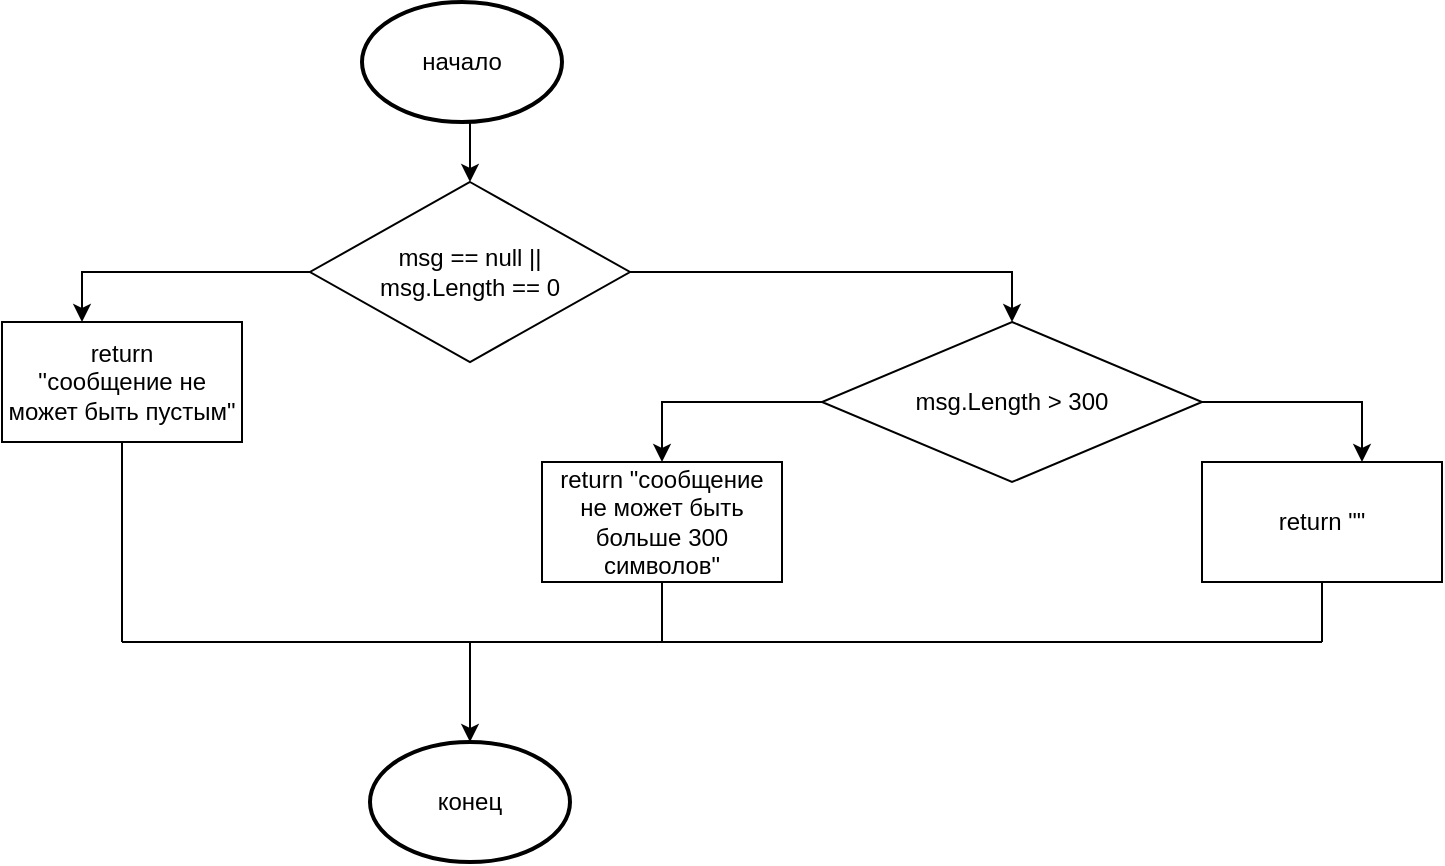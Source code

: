 <mxfile version="20.2.0" type="device"><diagram id="lT4NN_mL9zm0G8yCPX5j" name="Страница 1"><mxGraphModel dx="1038" dy="467" grid="1" gridSize="10" guides="1" tooltips="1" connect="1" arrows="1" fold="1" page="1" pageScale="1" pageWidth="827" pageHeight="1169" math="0" shadow="0"><root><mxCell id="0"/><mxCell id="1" parent="0"/><mxCell id="gG4u9_qkSPAtS5UvykXc-6" value="" style="edgeStyle=orthogonalEdgeStyle;rounded=0;orthogonalLoop=1;jettySize=auto;html=1;" edge="1" parent="1" source="gG4u9_qkSPAtS5UvykXc-1" target="gG4u9_qkSPAtS5UvykXc-2"><mxGeometry relative="1" as="geometry"><Array as="points"><mxPoint x="334" y="150"/><mxPoint x="334" y="150"/></Array></mxGeometry></mxCell><mxCell id="gG4u9_qkSPAtS5UvykXc-1" value="начало" style="strokeWidth=2;html=1;shape=mxgraph.flowchart.start_1;whiteSpace=wrap;" vertex="1" parent="1"><mxGeometry x="280" y="80" width="100" height="60" as="geometry"/></mxCell><mxCell id="gG4u9_qkSPAtS5UvykXc-8" value="" style="edgeStyle=orthogonalEdgeStyle;rounded=0;orthogonalLoop=1;jettySize=auto;html=1;" edge="1" parent="1" source="gG4u9_qkSPAtS5UvykXc-2" target="gG4u9_qkSPAtS5UvykXc-7"><mxGeometry relative="1" as="geometry"><Array as="points"><mxPoint x="140" y="215"/></Array></mxGeometry></mxCell><mxCell id="gG4u9_qkSPAtS5UvykXc-10" value="" style="edgeStyle=orthogonalEdgeStyle;rounded=0;orthogonalLoop=1;jettySize=auto;html=1;" edge="1" parent="1" source="gG4u9_qkSPAtS5UvykXc-2" target="gG4u9_qkSPAtS5UvykXc-9"><mxGeometry relative="1" as="geometry"><Array as="points"><mxPoint x="605" y="215"/></Array></mxGeometry></mxCell><mxCell id="gG4u9_qkSPAtS5UvykXc-2" value="&lt;div&gt;msg == null ||&lt;/div&gt;&lt;div&gt;msg.Length == 0&lt;br&gt;&lt;/div&gt;" style="rhombus;whiteSpace=wrap;html=1;" vertex="1" parent="1"><mxGeometry x="254" y="170" width="160" height="90" as="geometry"/></mxCell><mxCell id="gG4u9_qkSPAtS5UvykXc-7" value="&lt;div&gt;return &lt;br&gt;&lt;/div&gt;&lt;div&gt;''сообщение не может быть пустым&quot;&lt;br&gt;&lt;/div&gt;" style="whiteSpace=wrap;html=1;" vertex="1" parent="1"><mxGeometry x="100" y="240" width="120" height="60" as="geometry"/></mxCell><mxCell id="gG4u9_qkSPAtS5UvykXc-13" value="" style="edgeStyle=orthogonalEdgeStyle;rounded=0;orthogonalLoop=1;jettySize=auto;html=1;" edge="1" parent="1" source="gG4u9_qkSPAtS5UvykXc-9" target="gG4u9_qkSPAtS5UvykXc-12"><mxGeometry relative="1" as="geometry"><Array as="points"><mxPoint x="430" y="280"/></Array></mxGeometry></mxCell><mxCell id="gG4u9_qkSPAtS5UvykXc-15" value="" style="edgeStyle=orthogonalEdgeStyle;rounded=0;orthogonalLoop=1;jettySize=auto;html=1;" edge="1" parent="1" source="gG4u9_qkSPAtS5UvykXc-9" target="gG4u9_qkSPAtS5UvykXc-14"><mxGeometry relative="1" as="geometry"><Array as="points"><mxPoint x="780" y="280"/></Array></mxGeometry></mxCell><mxCell id="gG4u9_qkSPAtS5UvykXc-9" value="msg.Length &amp;gt; 300" style="rhombus;whiteSpace=wrap;html=1;" vertex="1" parent="1"><mxGeometry x="510" y="240" width="190" height="80" as="geometry"/></mxCell><mxCell id="gG4u9_qkSPAtS5UvykXc-12" value="return &quot;сообщение не может быть больше 300 символов&quot;" style="whiteSpace=wrap;html=1;" vertex="1" parent="1"><mxGeometry x="370" y="310" width="120" height="60" as="geometry"/></mxCell><mxCell id="gG4u9_qkSPAtS5UvykXc-14" value="return &quot;&quot;" style="whiteSpace=wrap;html=1;" vertex="1" parent="1"><mxGeometry x="700" y="310" width="120" height="60" as="geometry"/></mxCell><mxCell id="gG4u9_qkSPAtS5UvykXc-16" value="конец" style="strokeWidth=2;html=1;shape=mxgraph.flowchart.start_1;whiteSpace=wrap;" vertex="1" parent="1"><mxGeometry x="284" y="450" width="100" height="60" as="geometry"/></mxCell><mxCell id="gG4u9_qkSPAtS5UvykXc-20" value="" style="endArrow=none;html=1;rounded=0;entryX=0.5;entryY=1;entryDx=0;entryDy=0;" edge="1" parent="1" target="gG4u9_qkSPAtS5UvykXc-7"><mxGeometry width="50" height="50" relative="1" as="geometry"><mxPoint x="160" y="400" as="sourcePoint"/><mxPoint x="440" y="340" as="targetPoint"/></mxGeometry></mxCell><mxCell id="gG4u9_qkSPAtS5UvykXc-21" value="" style="endArrow=none;html=1;rounded=0;entryX=0.5;entryY=1;entryDx=0;entryDy=0;" edge="1" parent="1" target="gG4u9_qkSPAtS5UvykXc-12"><mxGeometry width="50" height="50" relative="1" as="geometry"><mxPoint x="430" y="400" as="sourcePoint"/><mxPoint x="440" y="340" as="targetPoint"/></mxGeometry></mxCell><mxCell id="gG4u9_qkSPAtS5UvykXc-22" value="" style="endArrow=none;html=1;rounded=0;entryX=0.5;entryY=1;entryDx=0;entryDy=0;" edge="1" parent="1" target="gG4u9_qkSPAtS5UvykXc-14"><mxGeometry width="50" height="50" relative="1" as="geometry"><mxPoint x="760" y="400" as="sourcePoint"/><mxPoint x="440" y="340" as="targetPoint"/></mxGeometry></mxCell><mxCell id="gG4u9_qkSPAtS5UvykXc-23" value="" style="endArrow=none;html=1;rounded=0;" edge="1" parent="1"><mxGeometry width="50" height="50" relative="1" as="geometry"><mxPoint x="160" y="400" as="sourcePoint"/><mxPoint x="760" y="400" as="targetPoint"/><Array as="points"><mxPoint x="460" y="400"/></Array></mxGeometry></mxCell><mxCell id="gG4u9_qkSPAtS5UvykXc-25" value="" style="endArrow=classic;html=1;rounded=0;entryX=0.5;entryY=0;entryDx=0;entryDy=0;entryPerimeter=0;" edge="1" parent="1" target="gG4u9_qkSPAtS5UvykXc-16"><mxGeometry width="50" height="50" relative="1" as="geometry"><mxPoint x="334" y="400" as="sourcePoint"/><mxPoint x="440" y="340" as="targetPoint"/></mxGeometry></mxCell></root></mxGraphModel></diagram></mxfile>